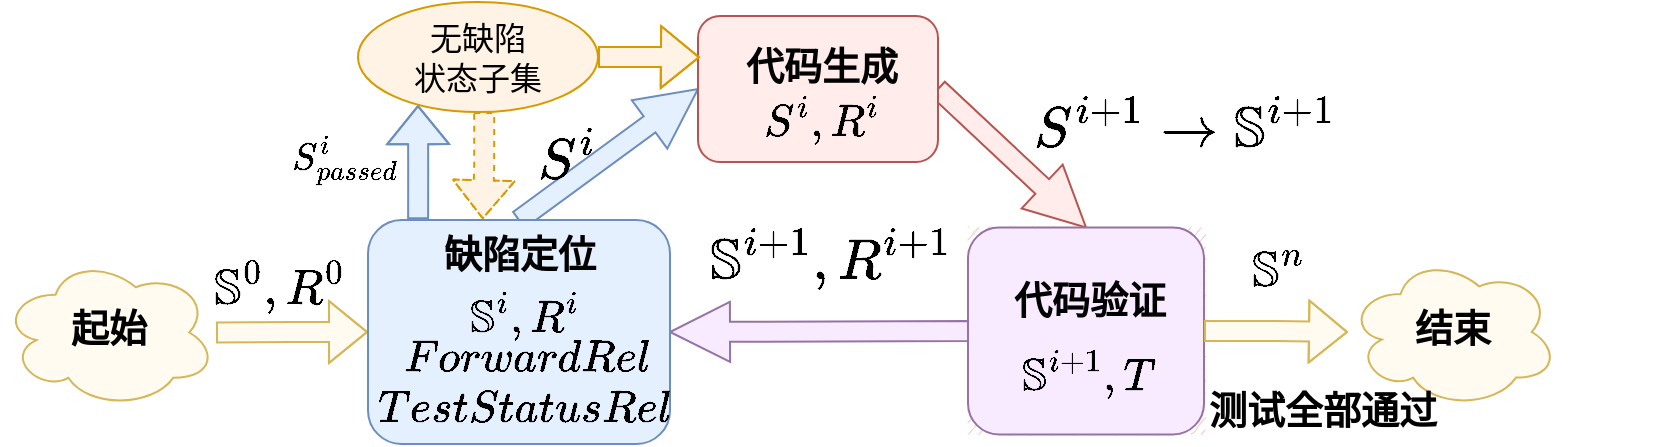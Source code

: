 <mxfile border="50" scale="3" compressed="false" locked="false" version="24.7.13">
  <diagram name="Blank" id="YmL12bMKpDGza6XwsDPr">
    <mxGraphModel dx="1687" dy="893" grid="0" gridSize="10" guides="1" tooltips="1" connect="1" arrows="1" fold="1" page="1" pageScale="1" pageWidth="827" pageHeight="1169" background="none" math="1" shadow="0">
      <root>
        <mxCell id="X5NqExCQtvZxIxQ7pmgY-0" />
        <mxCell id="1" parent="X5NqExCQtvZxIxQ7pmgY-0" />
        <mxCell id="Ku0F_qCkelBtIkD-E8Qs-13" style="edgeStyle=orthogonalEdgeStyle;rounded=0;orthogonalLoop=1;jettySize=auto;html=1;entryX=0.5;entryY=0;entryDx=0;entryDy=0;curved=1;shape=arrow;fontFamily=Courier New;exitX=1;exitY=0.5;exitDx=0;exitDy=0;movable=1;resizable=1;rotatable=1;deletable=1;editable=1;locked=0;connectable=1;fillColor=#FFECEB;strokeColor=#b85450;" parent="1" source="Ku0F_qCkelBtIkD-E8Qs-31" target="Ku0F_qCkelBtIkD-E8Qs-39" edge="1">
          <mxGeometry relative="1" as="geometry">
            <mxPoint x="506" y="312" as="sourcePoint" />
            <mxPoint x="558" y="443" as="targetPoint" />
          </mxGeometry>
        </mxCell>
        <mxCell id="Ku0F_qCkelBtIkD-E8Qs-37" value="$$S^{i+1} \rightarrow \mathbb{S}^{i+1}$$&lt;span class=&quot;eusoft-eudic-chrome-extension-translate-content&quot;&gt;&lt;span class=&quot;eusoft-eudic-chrome-extension-translate-white-space ng-star-inserted&quot;&gt;&amp;nbsp;&lt;/span&gt;&lt;span data-eusoft-eudic-loading-template-original-text=&quot;$$\mathbb{S}_{DB_t}^$$&quot; class=&quot;eusoft-eudic-translate-loading-tag ng-star-inserted&quot;&gt;&lt;/span&gt;&lt;/span&gt;" style="edgeLabel;html=1;align=center;verticalAlign=middle;resizable=1;points=[];fontStyle=1;fontSize=24;labelBackgroundColor=none;movable=1;rotatable=1;deletable=1;editable=1;locked=0;connectable=1;" parent="Ku0F_qCkelBtIkD-E8Qs-13" vertex="1" connectable="0">
          <mxGeometry x="0.014" y="5" relative="1" as="geometry">
            <mxPoint x="50" y="38" as="offset" />
          </mxGeometry>
        </mxCell>
        <mxCell id="Ku0F_qCkelBtIkD-E8Qs-14" style="rounded=0;orthogonalLoop=1;jettySize=auto;html=1;exitX=0.5;exitY=0;exitDx=0;exitDy=0;shape=arrow;elbow=vertical;fontFamily=Courier New;entryX=0;entryY=0.5;entryDx=0;entryDy=0;movable=1;resizable=1;rotatable=1;deletable=1;editable=1;locked=0;connectable=1;fillColor=#E5F0FF;strokeColor=#6c8ebf;" parent="1" source="Ku0F_qCkelBtIkD-E8Qs-7" target="Ku0F_qCkelBtIkD-E8Qs-31" edge="1">
          <mxGeometry relative="1" as="geometry">
            <mxPoint x="286" y="438" as="sourcePoint" />
            <mxPoint x="378" y="313" as="targetPoint" />
          </mxGeometry>
        </mxCell>
        <mxCell id="Ku0F_qCkelBtIkD-E8Qs-16" value="" style="edgeStyle=orthogonalEdgeStyle;rounded=0;orthogonalLoop=1;jettySize=auto;html=1;shape=arrow;fontFamily=Courier New;exitX=0;exitY=0.5;exitDx=0;exitDy=0;movable=1;resizable=1;rotatable=1;deletable=1;editable=1;locked=0;connectable=1;fillColor=#F8EBFF;strokeColor=#9673a6;" parent="1" source="Ku0F_qCkelBtIkD-E8Qs-39" target="Ku0F_qCkelBtIkD-E8Qs-7" edge="1">
          <mxGeometry relative="1" as="geometry">
            <mxPoint x="498" y="473" as="sourcePoint" />
            <mxPoint x="389" y="497" as="targetPoint" />
          </mxGeometry>
        </mxCell>
        <mxCell id="Ku0F_qCkelBtIkD-E8Qs-44" value="$$\mathbb{S}^{i+1},R^{i+1}$$" style="edgeLabel;html=1;align=center;verticalAlign=middle;resizable=1;points=[];fontSize=24;labelBackgroundColor=none;movable=1;rotatable=1;deletable=1;editable=1;locked=0;connectable=1;" parent="Ku0F_qCkelBtIkD-E8Qs-16" vertex="1" connectable="0">
          <mxGeometry x="-0.51" y="-7" relative="1" as="geometry">
            <mxPoint x="-33" y="-29" as="offset" />
          </mxGeometry>
        </mxCell>
        <mxCell id="Ku0F_qCkelBtIkD-E8Qs-38" value="" style="group;fontSize=18;fillColor=#f8cecc;strokeColor=none;sketch=1;curveFitting=1;jiggle=2;movable=1;resizable=1;rotatable=1;deletable=1;editable=1;locked=0;connectable=1;" parent="1" vertex="1" connectable="0">
          <mxGeometry x="494" y="445.75" width="118" height="103.5" as="geometry" />
        </mxCell>
        <mxCell id="Ku0F_qCkelBtIkD-E8Qs-39" value="" style="rounded=1;whiteSpace=wrap;fillColor=#F8EBFF;strokeColor=#9673a6;fontFamily=Courier New;fontSize=19;html=1;fontStyle=1;align=center;verticalAlign=middle;movable=1;resizable=1;rotatable=1;deletable=1;editable=1;locked=0;connectable=1;" parent="Ku0F_qCkelBtIkD-E8Qs-38" vertex="1">
          <mxGeometry width="118" height="103.5" as="geometry" />
        </mxCell>
        <mxCell id="Ku0F_qCkelBtIkD-E8Qs-40" value="" style="group;movable=1;resizable=1;rotatable=1;deletable=1;editable=1;locked=0;connectable=1;" parent="Ku0F_qCkelBtIkD-E8Qs-38" vertex="1" connectable="0">
          <mxGeometry x="7.867" y="15.596" width="106.2" height="79.397" as="geometry" />
        </mxCell>
        <mxCell id="Ku0F_qCkelBtIkD-E8Qs-41" value="&lt;font style=&quot;font-size: 19px;&quot;&gt;$$\mathbb{S}^{i+1},T$$&lt;/font&gt;" style="text;html=1;align=center;verticalAlign=middle;whiteSpace=wrap;rounded=0;movable=1;resizable=1;rotatable=1;deletable=1;editable=1;locked=0;connectable=1;" parent="Ku0F_qCkelBtIkD-E8Qs-40" vertex="1">
          <mxGeometry x="23.6" y="36.863" width="59" height="42.534" as="geometry" />
        </mxCell>
        <mxCell id="Ku0F_qCkelBtIkD-E8Qs-42" value="&lt;span style=&quot;font-family: &amp;quot;Courier New&amp;quot;;&quot;&gt;代码验证&lt;/span&gt;" style="text;html=1;align=center;verticalAlign=middle;whiteSpace=wrap;rounded=0;fontFamily=宋体;fontSize=19;fontStyle=1;movable=1;resizable=1;rotatable=1;deletable=1;editable=1;locked=0;connectable=1;" parent="Ku0F_qCkelBtIkD-E8Qs-40" vertex="1">
          <mxGeometry width="106.2" height="42.534" as="geometry" />
        </mxCell>
        <mxCell id="Ku0F_qCkelBtIkD-E8Qs-45" value="起始" style="ellipse;shape=cloud;whiteSpace=wrap;html=1;fontSize=19;fontFamily=Courier New;fillColor=#FFFBF0;strokeColor=#d6b656;rounded=1;fontStyle=1;movable=1;resizable=1;rotatable=1;deletable=1;editable=1;locked=0;connectable=1;" parent="1" vertex="1">
          <mxGeometry x="11" y="460.5" width="107" height="75.5" as="geometry" />
        </mxCell>
        <mxCell id="Ku0F_qCkelBtIkD-E8Qs-46" value="" style="edgeStyle=orthogonalEdgeStyle;rounded=0;orthogonalLoop=1;jettySize=auto;html=1;shape=flexArrow;startArrow=block;endArrow=none;endFill=0;flowAnimation=0;movable=1;resizable=1;rotatable=1;deletable=1;editable=1;locked=0;connectable=1;fillColor=#FFFBF0;strokeColor=#d6b656;" parent="1" source="Ku0F_qCkelBtIkD-E8Qs-7" target="Ku0F_qCkelBtIkD-E8Qs-45" edge="1">
          <mxGeometry relative="1" as="geometry" />
        </mxCell>
        <mxCell id="Ku0F_qCkelBtIkD-E8Qs-47" value="&lt;span style=&quot;font-family: &amp;quot;Comic Sans MS&amp;quot;; font-size: 24px; font-weight: 700; text-wrap: wrap;&quot;&gt;$$\mathbb{S}^0,R^0$$&lt;/span&gt;" style="edgeLabel;html=1;align=center;verticalAlign=middle;resizable=1;points=[];labelBackgroundColor=none;fontSize=24;movable=1;rotatable=1;deletable=1;editable=1;locked=0;connectable=1;" parent="Ku0F_qCkelBtIkD-E8Qs-46" vertex="1" connectable="0">
          <mxGeometry x="0.282" y="1" relative="1" as="geometry">
            <mxPoint x="3" y="-24" as="offset" />
          </mxGeometry>
        </mxCell>
        <mxCell id="Ku0F_qCkelBtIkD-E8Qs-50" value="结束" style="ellipse;shape=cloud;whiteSpace=wrap;html=1;fontSize=19;fontFamily=Courier New;fillColor=#FFFBF0;strokeColor=#d6b656;rounded=1;fontStyle=1;movable=1;resizable=1;rotatable=1;deletable=1;editable=1;locked=0;connectable=1;" parent="1" vertex="1">
          <mxGeometry x="684" y="460" width="105" height="76" as="geometry" />
        </mxCell>
        <mxCell id="Ku0F_qCkelBtIkD-E8Qs-54" value="" style="edgeStyle=orthogonalEdgeStyle;rounded=0;orthogonalLoop=1;jettySize=auto;html=1;shape=flexArrow;movable=1;resizable=1;rotatable=1;deletable=1;editable=1;locked=0;connectable=1;fillColor=#FFFBF0;strokeColor=#d6b656;" parent="1" source="Ku0F_qCkelBtIkD-E8Qs-39" edge="1">
          <mxGeometry relative="1" as="geometry">
            <mxPoint x="684" y="498" as="targetPoint" />
          </mxGeometry>
        </mxCell>
        <mxCell id="Ku0F_qCkelBtIkD-E8Qs-55" value="&lt;span style=&quot;font-size: 19px;&quot;&gt;测试全部通过&lt;/span&gt;" style="edgeLabel;html=1;align=center;verticalAlign=middle;resizable=1;points=[];labelBackgroundColor=none;fontSize=19;fontStyle=1;movable=1;rotatable=1;deletable=1;editable=1;locked=0;connectable=1;" parent="Ku0F_qCkelBtIkD-E8Qs-54" vertex="1" connectable="0">
          <mxGeometry x="0.246" relative="1" as="geometry">
            <mxPoint x="14" y="39" as="offset" />
          </mxGeometry>
        </mxCell>
        <mxCell id="Ku0F_qCkelBtIkD-E8Qs-57" value="&lt;span style=&quot;font-family: &amp;quot;Comic Sans MS&amp;quot;; font-size: 24px; font-weight: 700; text-wrap: wrap;&quot;&gt;$$\mathbb{S}^n$$&lt;/span&gt;" style="edgeLabel;html=1;align=center;verticalAlign=middle;resizable=1;points=[];labelBackgroundColor=none;fontSize=24;movable=1;rotatable=1;deletable=1;editable=1;locked=0;connectable=1;" parent="Ku0F_qCkelBtIkD-E8Qs-54" vertex="1" connectable="0">
          <mxGeometry x="0.579" y="3" relative="1" as="geometry">
            <mxPoint x="-20" y="-28" as="offset" />
          </mxGeometry>
        </mxCell>
        <mxCell id="qx8nz6F8t0Ylkn2XgEH0-6" value="" style="group;movable=1;resizable=1;rotatable=1;deletable=1;editable=1;locked=0;connectable=1;" parent="1" vertex="1" connectable="0">
          <mxGeometry x="194" y="442" width="151" height="112" as="geometry" />
        </mxCell>
        <mxCell id="Ku0F_qCkelBtIkD-E8Qs-7" value="" style="rounded=1;whiteSpace=wrap;fillColor=#E5F0FF;strokeColor=#6c8ebf;fontFamily=Courier New;fontSize=19;html=1;fontStyle=1;movable=1;resizable=1;rotatable=1;deletable=1;editable=1;locked=0;connectable=1;" parent="qx8nz6F8t0Ylkn2XgEH0-6" vertex="1">
          <mxGeometry width="151" height="112" as="geometry" />
        </mxCell>
        <mxCell id="Ku0F_qCkelBtIkD-E8Qs-18" value="$$\mathbb{S}^i,R^i$$" style="text;html=1;align=center;verticalAlign=middle;whiteSpace=wrap;rounded=0;fontSize=19;movable=1;resizable=1;rotatable=1;deletable=1;editable=1;locked=0;connectable=1;" parent="qx8nz6F8t0Ylkn2XgEH0-6" vertex="1">
          <mxGeometry x="48" y="33" width="60" height="30" as="geometry" />
        </mxCell>
        <mxCell id="Ku0F_qCkelBtIkD-E8Qs-21" value="&lt;font face=&quot;Helvetica&quot;&gt;缺陷定位&lt;/font&gt;" style="text;html=1;align=center;verticalAlign=middle;whiteSpace=wrap;rounded=0;fontFamily=宋体;fontSize=19;fontStyle=1;movable=1;resizable=1;rotatable=1;deletable=1;editable=1;locked=0;connectable=1;" parent="qx8nz6F8t0Ylkn2XgEH0-6" vertex="1">
          <mxGeometry x="21.5" y="3" width="108" height="30" as="geometry" />
        </mxCell>
        <mxCell id="qx8nz6F8t0Ylkn2XgEH0-2" value="$$TestStatusRel$$" style="text;html=1;align=center;verticalAlign=middle;whiteSpace=wrap;rounded=0;fontSize=19;movable=1;resizable=1;rotatable=1;deletable=1;editable=1;locked=0;connectable=1;" parent="qx8nz6F8t0Ylkn2XgEH0-6" vertex="1">
          <mxGeometry x="48" y="79.5" width="60" height="30" as="geometry" />
        </mxCell>
        <mxCell id="qx8nz6F8t0Ylkn2XgEH0-1" value="$$ForwardRel$$" style="text;html=1;align=center;verticalAlign=middle;whiteSpace=wrap;rounded=0;fontSize=19;movable=1;resizable=1;rotatable=1;deletable=1;editable=1;locked=0;connectable=1;" parent="qx8nz6F8t0Ylkn2XgEH0-6" vertex="1">
          <mxGeometry x="50" y="55" width="60" height="30" as="geometry" />
        </mxCell>
        <mxCell id="qx8nz6F8t0Ylkn2XgEH0-8" value="$$S^{i}$$&lt;span class=&quot;eusoft-eudic-chrome-extension-translate-content&quot;&gt;&lt;span class=&quot;eusoft-eudic-chrome-extension-translate-white-space ng-star-inserted&quot;&gt;&amp;nbsp;&lt;/span&gt;&lt;span data-eusoft-eudic-loading-template-original-text=&quot;$$\mathbb{S}_{DB_t}^$$&quot; class=&quot;eusoft-eudic-translate-loading-tag ng-star-inserted&quot;&gt;&lt;/span&gt;&lt;/span&gt;" style="edgeLabel;html=1;align=center;verticalAlign=middle;resizable=1;points=[];fontStyle=1;fontSize=24;labelBackgroundColor=none;movable=1;rotatable=1;deletable=1;editable=1;locked=0;connectable=1;" parent="1" vertex="1" connectable="0">
          <mxGeometry x="292" y="411" height="37" as="geometry">
            <mxPoint x="1" y="-4" as="offset" />
          </mxGeometry>
        </mxCell>
        <mxCell id="-BWiNTMT2fg0jq5zxgG9-11" style="edgeStyle=orthogonalEdgeStyle;rounded=0;orthogonalLoop=1;jettySize=auto;html=1;shape=flexArrow;dashed=1;exitX=0.526;exitY=1;exitDx=0;exitDy=0;exitPerimeter=0;fillColor=#FFF3E5;strokeColor=#d79b00;entryX=0.38;entryY=-0.003;entryDx=0;entryDy=0;entryPerimeter=0;" edge="1" parent="1" source="-BWiNTMT2fg0jq5zxgG9-12" target="qx8nz6F8t0Ylkn2XgEH0-6">
          <mxGeometry relative="1" as="geometry">
            <mxPoint x="251.64" y="389.02" as="sourcePoint" />
            <mxPoint x="216" y="443" as="targetPoint" />
          </mxGeometry>
        </mxCell>
        <mxCell id="Ku0F_qCkelBtIkD-E8Qs-31" value="" style="rounded=1;whiteSpace=wrap;fillColor=#FFECEB;strokeColor=#b85450;fontFamily=Courier New;fontSize=19;html=1;fontStyle=1;movable=1;resizable=1;rotatable=1;deletable=1;editable=1;locked=0;connectable=1;" parent="1" vertex="1">
          <mxGeometry x="359" y="340" width="120" height="73" as="geometry" />
        </mxCell>
        <mxCell id="Ku0F_qCkelBtIkD-E8Qs-32" value="" style="group;movable=1;resizable=1;rotatable=1;deletable=1;editable=1;locked=0;connectable=1;" parent="1" vertex="1" connectable="0">
          <mxGeometry x="367" y="351" width="108" height="56" as="geometry" />
        </mxCell>
        <mxCell id="Ku0F_qCkelBtIkD-E8Qs-33" value="&lt;font style=&quot;font-size: 19px;&quot;&gt;$$S^i, &amp;nbsp;R^i$$&lt;/font&gt;" style="text;html=1;align=center;verticalAlign=middle;whiteSpace=wrap;rounded=0;movable=1;resizable=1;rotatable=1;deletable=1;editable=1;locked=0;connectable=1;" parent="Ku0F_qCkelBtIkD-E8Qs-32" vertex="1">
          <mxGeometry x="24" y="26" width="60" height="30" as="geometry" />
        </mxCell>
        <mxCell id="Ku0F_qCkelBtIkD-E8Qs-34" value="&lt;span style=&quot;font-family: &amp;quot;Courier New&amp;quot;;&quot;&gt;代码生成&lt;/span&gt;" style="text;html=1;align=center;verticalAlign=middle;whiteSpace=wrap;rounded=0;fontFamily=宋体;fontSize=19;fontStyle=1;movable=1;resizable=1;rotatable=1;deletable=1;editable=1;locked=0;connectable=1;" parent="Ku0F_qCkelBtIkD-E8Qs-32" vertex="1">
          <mxGeometry width="108" height="30" as="geometry" />
        </mxCell>
        <mxCell id="-BWiNTMT2fg0jq5zxgG9-9" style="edgeStyle=orthogonalEdgeStyle;rounded=0;orthogonalLoop=1;jettySize=auto;html=1;shape=flexArrow;fillColor=#E5F0FF;strokeColor=#6c8ebf;exitX=0.166;exitY=-0.003;exitDx=0;exitDy=0;exitPerimeter=0;entryX=0.25;entryY=0.938;entryDx=0;entryDy=0;entryPerimeter=0;" edge="1" parent="1" source="Ku0F_qCkelBtIkD-E8Qs-7" target="-BWiNTMT2fg0jq5zxgG9-12">
          <mxGeometry relative="1" as="geometry">
            <mxPoint x="248" y="440" as="sourcePoint" />
            <mxPoint x="219" y="391" as="targetPoint" />
          </mxGeometry>
        </mxCell>
        <mxCell id="-BWiNTMT2fg0jq5zxgG9-12" value="&lt;span style=&quot;font-size: 16px;&quot;&gt;无缺陷&lt;/span&gt;&lt;div style=&quot;font-size: 16px;&quot;&gt;状态子集&lt;/div&gt;" style="ellipse;whiteSpace=wrap;html=1;fillColor=#FFF3E5;strokeColor=#d79b00;" vertex="1" parent="1">
          <mxGeometry x="189" y="333" width="120" height="55" as="geometry" />
        </mxCell>
        <mxCell id="-BWiNTMT2fg0jq5zxgG9-13" style="edgeStyle=orthogonalEdgeStyle;rounded=0;orthogonalLoop=1;jettySize=auto;html=1;entryX=0.008;entryY=0.283;entryDx=0;entryDy=0;entryPerimeter=0;shape=flexArrow;fillColor=#FFF3E5;strokeColor=#d79b00;" edge="1" parent="1" source="-BWiNTMT2fg0jq5zxgG9-12" target="Ku0F_qCkelBtIkD-E8Qs-31">
          <mxGeometry relative="1" as="geometry" />
        </mxCell>
        <mxCell id="-BWiNTMT2fg0jq5zxgG9-14" value="$$S_{passed}^i$$" style="text;html=1;align=center;verticalAlign=middle;whiteSpace=wrap;rounded=0;fontSize=16;" vertex="1" parent="1">
          <mxGeometry x="153" y="397" width="60" height="30" as="geometry" />
        </mxCell>
      </root>
    </mxGraphModel>
  </diagram>
</mxfile>
